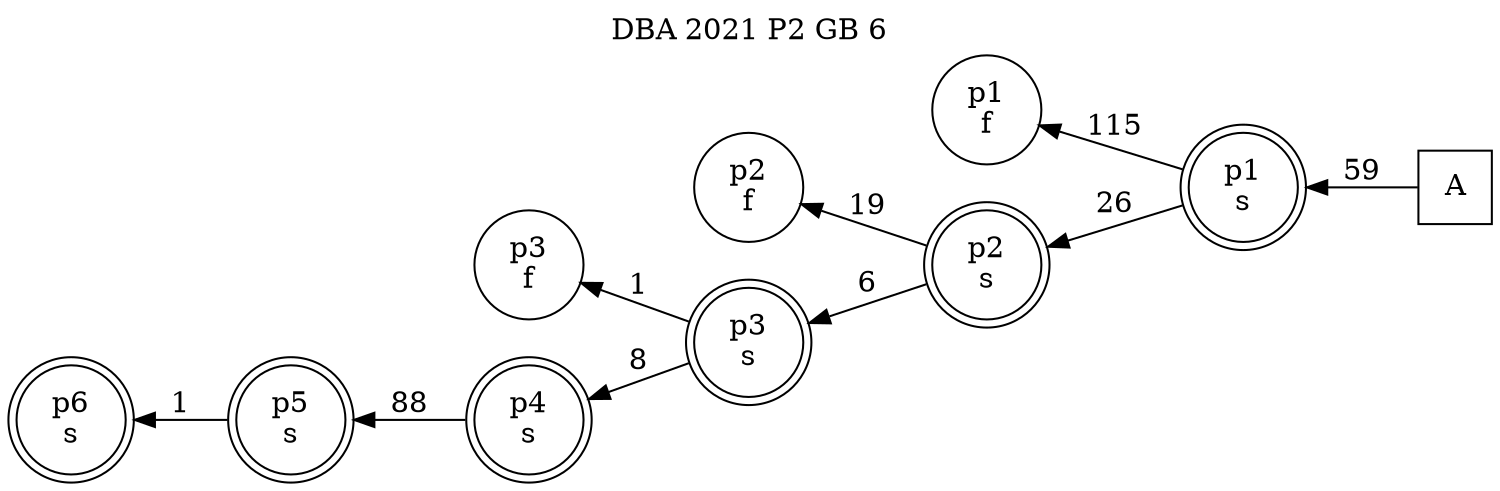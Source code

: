 digraph DBA_2021_P2_GB_6_LOW {
labelloc="tl"
label= " DBA 2021 P2 GB 6 "
rankdir="RL";
graph [ size=" 10 , 10 !"]

"A" [shape="square" label="A"]
"p1_s" [shape="doublecircle" label="p1
s"]
"p1_f" [shape="circle" label="p1
f"]
"p2_s" [shape="doublecircle" label="p2
s"]
"p2_f" [shape="circle" label="p2
f"]
"p3_s" [shape="doublecircle" label="p3
s"]
"p3_f" [shape="circle" label="p3
f"]
"p4_s" [shape="doublecircle" label="p4
s"]
"p5_s" [shape="doublecircle" label="p5
s"]
"p6_s" [shape="doublecircle" label="p6
s"]
"A" -> "p1_s" [ label=59]
"p1_s" -> "p1_f" [ label=115]
"p1_s" -> "p2_s" [ label=26]
"p2_s" -> "p2_f" [ label=19]
"p2_s" -> "p3_s" [ label=6]
"p3_s" -> "p3_f" [ label=1]
"p3_s" -> "p4_s" [ label=8]
"p4_s" -> "p5_s" [ label=88]
"p5_s" -> "p6_s" [ label=1]
}
